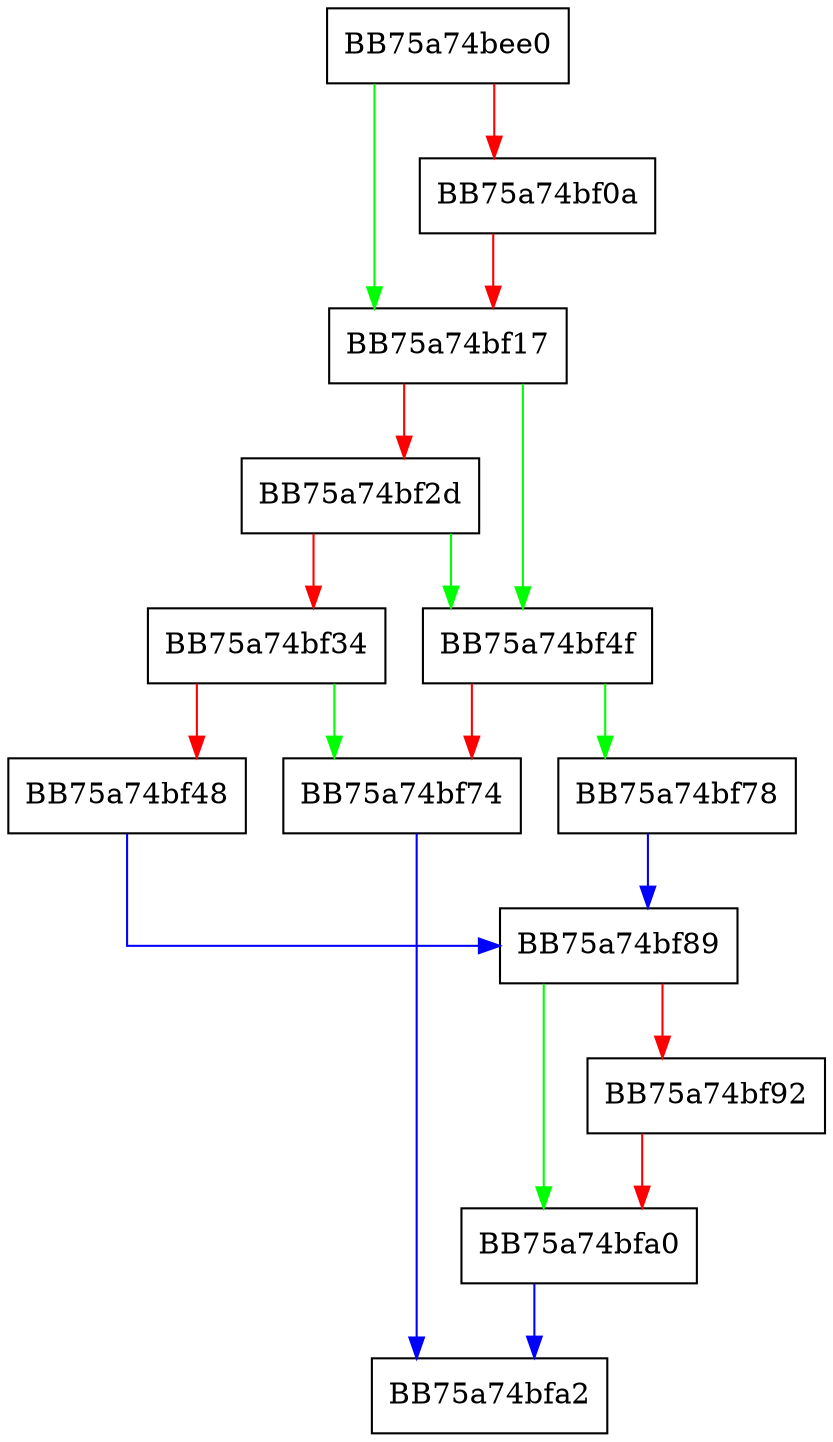 digraph call {
  node [shape="box"];
  graph [splines=ortho];
  BB75a74bee0 -> BB75a74bf17 [color="green"];
  BB75a74bee0 -> BB75a74bf0a [color="red"];
  BB75a74bf0a -> BB75a74bf17 [color="red"];
  BB75a74bf17 -> BB75a74bf4f [color="green"];
  BB75a74bf17 -> BB75a74bf2d [color="red"];
  BB75a74bf2d -> BB75a74bf4f [color="green"];
  BB75a74bf2d -> BB75a74bf34 [color="red"];
  BB75a74bf34 -> BB75a74bf74 [color="green"];
  BB75a74bf34 -> BB75a74bf48 [color="red"];
  BB75a74bf48 -> BB75a74bf89 [color="blue"];
  BB75a74bf4f -> BB75a74bf78 [color="green"];
  BB75a74bf4f -> BB75a74bf74 [color="red"];
  BB75a74bf74 -> BB75a74bfa2 [color="blue"];
  BB75a74bf78 -> BB75a74bf89 [color="blue"];
  BB75a74bf89 -> BB75a74bfa0 [color="green"];
  BB75a74bf89 -> BB75a74bf92 [color="red"];
  BB75a74bf92 -> BB75a74bfa0 [color="red"];
  BB75a74bfa0 -> BB75a74bfa2 [color="blue"];
}